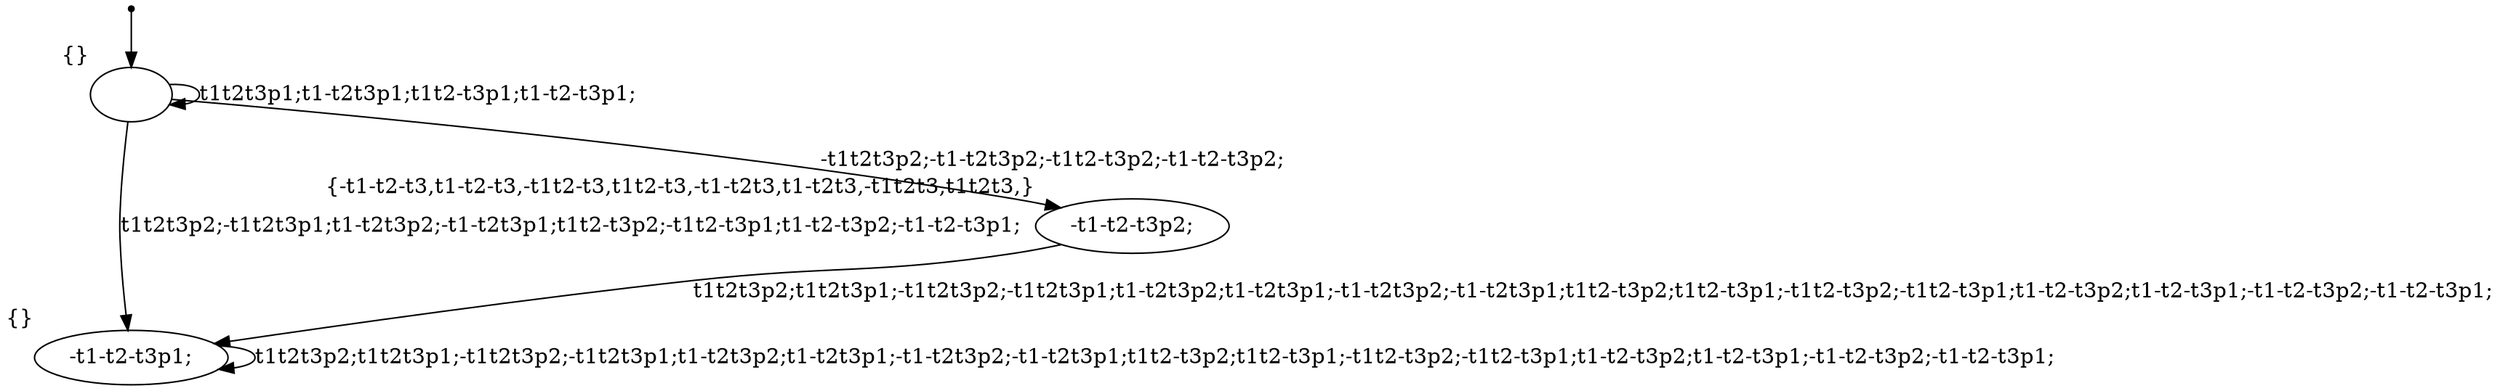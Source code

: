 digraph G {
  Initial [shape=point];
  Initial -> S0;
  S0 [label="", xlabel= "{}"];
  S0 -> S0 [label="t1t2t3p1;t1-t2t3p1;t1t2-t3p1;t1-t2-t3p1;"];
  S0 -> S1 [label="t1t2t3p2;-t1t2t3p1;t1-t2t3p2;-t1-t2t3p1;t1t2-t3p2;-t1t2-t3p1;t1-t2-t3p2;-t1-t2-t3p1;"];
  S0 -> S2 [label="-t1t2t3p2;-t1-t2t3p2;-t1t2-t3p2;-t1-t2-t3p2;"];
  S1 [label="-t1-t2-t3p1;", xlabel= "{}"];
  S1 -> S1 [label="t1t2t3p2;t1t2t3p1;-t1t2t3p2;-t1t2t3p1;t1-t2t3p2;t1-t2t3p1;-t1-t2t3p2;-t1-t2t3p1;t1t2-t3p2;t1t2-t3p1;-t1t2-t3p2;-t1t2-t3p1;t1-t2-t3p2;t1-t2-t3p1;-t1-t2-t3p2;-t1-t2-t3p1;"];
  S2 [label="-t1-t2-t3p2;", xlabel= "{-t1-t2-t3,t1-t2-t3,-t1t2-t3,t1t2-t3,-t1-t2t3,t1-t2t3,-t1t2t3,t1t2t3,}"];
  S2 -> S1 [label="t1t2t3p2;t1t2t3p1;-t1t2t3p2;-t1t2t3p1;t1-t2t3p2;t1-t2t3p1;-t1-t2t3p2;-t1-t2t3p1;t1t2-t3p2;t1t2-t3p1;-t1t2-t3p2;-t1t2-t3p1;t1-t2-t3p2;t1-t2-t3p1;-t1-t2-t3p2;-t1-t2-t3p1;"];
}